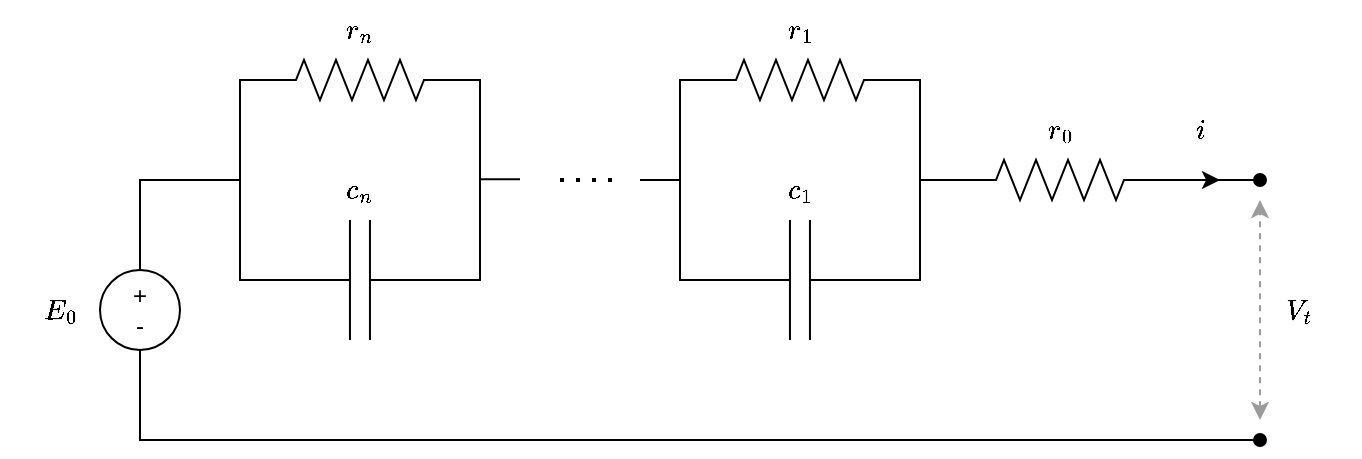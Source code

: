 <mxfile version="26.0.16">
  <diagram name="Page-1" id="DlUGKKBEpujL7akSqH-c">
    <mxGraphModel dx="1398" dy="767" grid="1" gridSize="10" guides="1" tooltips="1" connect="1" arrows="1" fold="1" page="1" pageScale="1" pageWidth="850" pageHeight="1100" math="1" shadow="0">
      <root>
        <mxCell id="0" />
        <mxCell id="1" parent="0" />
        <mxCell id="ILipK6pUstItX-LzdFIn-20" style="edgeStyle=orthogonalEdgeStyle;rounded=0;orthogonalLoop=1;jettySize=auto;html=1;exitX=0;exitY=0.5;exitDx=0;exitDy=0;exitPerimeter=0;endArrow=none;startFill=0;" parent="1" source="ILipK6pUstItX-LzdFIn-1" edge="1">
          <mxGeometry relative="1" as="geometry">
            <mxPoint x="510" y="110.14" as="targetPoint" />
          </mxGeometry>
        </mxCell>
        <mxCell id="MSCoQmtM2xvOpEuUudS3-13" style="edgeStyle=orthogonalEdgeStyle;rounded=0;orthogonalLoop=1;jettySize=auto;html=1;exitX=1;exitY=0.5;exitDx=0;exitDy=0;exitPerimeter=0;" edge="1" parent="1" source="ILipK6pUstItX-LzdFIn-1">
          <mxGeometry relative="1" as="geometry">
            <mxPoint x="660.0" y="109.778" as="targetPoint" />
          </mxGeometry>
        </mxCell>
        <mxCell id="ILipK6pUstItX-LzdFIn-1" value="" style="pointerEvents=1;verticalLabelPosition=bottom;shadow=0;dashed=0;align=center;html=1;verticalAlign=top;shape=mxgraph.electrical.resistors.resistor_2;" parent="1" vertex="1">
          <mxGeometry x="530" y="100" width="100" height="20" as="geometry" />
        </mxCell>
        <mxCell id="ILipK6pUstItX-LzdFIn-12" style="edgeStyle=orthogonalEdgeStyle;rounded=0;orthogonalLoop=1;jettySize=auto;html=1;endArrow=none;startFill=0;" parent="1" edge="1">
          <mxGeometry relative="1" as="geometry">
            <mxPoint x="270" y="160.0" as="targetPoint" />
            <mxPoint x="270" y="60" as="sourcePoint" />
            <Array as="points">
              <mxPoint x="290" y="60" />
              <mxPoint x="290" y="160" />
            </Array>
          </mxGeometry>
        </mxCell>
        <mxCell id="ILipK6pUstItX-LzdFIn-2" value="" style="pointerEvents=1;verticalLabelPosition=bottom;shadow=0;dashed=0;align=center;html=1;verticalAlign=top;shape=mxgraph.electrical.resistors.resistor_2;fontStyle=2;direction=west;" parent="1" vertex="1">
          <mxGeometry x="179.98" y="50" width="100" height="20" as="geometry" />
        </mxCell>
        <mxCell id="ILipK6pUstItX-LzdFIn-3" value="" style="pointerEvents=1;verticalLabelPosition=bottom;shadow=0;dashed=0;align=center;html=1;verticalAlign=top;shape=mxgraph.electrical.capacitors.capacitor_1;" parent="1" vertex="1">
          <mxGeometry x="179.98" y="130" width="100" height="60" as="geometry" />
        </mxCell>
        <mxCell id="ILipK6pUstItX-LzdFIn-7" style="edgeStyle=orthogonalEdgeStyle;rounded=0;orthogonalLoop=1;jettySize=auto;html=1;exitX=0;exitY=0.5;exitDx=0;exitDy=0;exitPerimeter=0;entryX=1;entryY=0.5;entryDx=0;entryDy=0;entryPerimeter=0;endArrow=none;startFill=0;" parent="1" source="ILipK6pUstItX-LzdFIn-3" target="ILipK6pUstItX-LzdFIn-2" edge="1">
          <mxGeometry relative="1" as="geometry">
            <Array as="points">
              <mxPoint x="170" y="160" />
              <mxPoint x="170" y="60" />
            </Array>
          </mxGeometry>
        </mxCell>
        <mxCell id="ILipK6pUstItX-LzdFIn-11" value="" style="endArrow=none;dashed=1;html=1;dashPattern=1 3;strokeWidth=2;rounded=0;" parent="1" edge="1">
          <mxGeometry width="50" height="50" relative="1" as="geometry">
            <mxPoint x="330" y="110" as="sourcePoint" />
            <mxPoint x="360" y="110" as="targetPoint" />
          </mxGeometry>
        </mxCell>
        <mxCell id="ILipK6pUstItX-LzdFIn-13" value="" style="endArrow=none;html=1;rounded=0;" parent="1" edge="1">
          <mxGeometry width="50" height="50" relative="1" as="geometry">
            <mxPoint x="290" y="109.65" as="sourcePoint" />
            <mxPoint x="310" y="109.65" as="targetPoint" />
          </mxGeometry>
        </mxCell>
        <mxCell id="ILipK6pUstItX-LzdFIn-14" style="edgeStyle=orthogonalEdgeStyle;rounded=0;orthogonalLoop=1;jettySize=auto;html=1;endArrow=none;startFill=0;" parent="1" edge="1">
          <mxGeometry relative="1" as="geometry">
            <mxPoint x="490" y="160.0" as="targetPoint" />
            <mxPoint x="490" y="60" as="sourcePoint" />
            <Array as="points">
              <mxPoint x="510" y="60" />
              <mxPoint x="510" y="160" />
            </Array>
          </mxGeometry>
        </mxCell>
        <mxCell id="ILipK6pUstItX-LzdFIn-15" value="" style="pointerEvents=1;verticalLabelPosition=bottom;shadow=0;dashed=0;align=center;html=1;verticalAlign=top;shape=mxgraph.electrical.resistors.resistor_2;fontStyle=2;direction=west;" parent="1" vertex="1">
          <mxGeometry x="399.98" y="50" width="100" height="20" as="geometry" />
        </mxCell>
        <mxCell id="ILipK6pUstItX-LzdFIn-16" value="" style="pointerEvents=1;verticalLabelPosition=bottom;shadow=0;dashed=0;align=center;html=1;verticalAlign=top;shape=mxgraph.electrical.capacitors.capacitor_1;" parent="1" vertex="1">
          <mxGeometry x="399.98" y="130" width="100" height="60" as="geometry" />
        </mxCell>
        <mxCell id="ILipK6pUstItX-LzdFIn-17" style="edgeStyle=orthogonalEdgeStyle;rounded=0;orthogonalLoop=1;jettySize=auto;html=1;exitX=0;exitY=0.5;exitDx=0;exitDy=0;exitPerimeter=0;entryX=1;entryY=0.5;entryDx=0;entryDy=0;entryPerimeter=0;endArrow=none;startFill=0;" parent="1" source="ILipK6pUstItX-LzdFIn-16" target="ILipK6pUstItX-LzdFIn-15" edge="1">
          <mxGeometry relative="1" as="geometry">
            <Array as="points">
              <mxPoint x="390" y="160" />
              <mxPoint x="390" y="60" />
            </Array>
          </mxGeometry>
        </mxCell>
        <mxCell id="ILipK6pUstItX-LzdFIn-19" value="" style="endArrow=none;html=1;rounded=0;" parent="1" edge="1">
          <mxGeometry width="50" height="50" relative="1" as="geometry">
            <mxPoint x="370" y="110" as="sourcePoint" />
            <mxPoint x="390" y="110" as="targetPoint" />
          </mxGeometry>
        </mxCell>
        <mxCell id="MSCoQmtM2xvOpEuUudS3-4" value="$$r_n$$" style="text;html=1;align=center;verticalAlign=middle;whiteSpace=wrap;rounded=0;" vertex="1" parent="1">
          <mxGeometry x="199.98" y="20" width="60" height="30" as="geometry" />
        </mxCell>
        <mxCell id="MSCoQmtM2xvOpEuUudS3-5" value="$$c_n$$" style="text;html=1;align=center;verticalAlign=middle;whiteSpace=wrap;rounded=0;" vertex="1" parent="1">
          <mxGeometry x="199.98" y="100" width="60" height="30" as="geometry" />
        </mxCell>
        <mxCell id="MSCoQmtM2xvOpEuUudS3-6" value="$$r_1$$" style="text;html=1;align=center;verticalAlign=middle;whiteSpace=wrap;rounded=0;" vertex="1" parent="1">
          <mxGeometry x="419.98" y="20" width="60" height="30" as="geometry" />
        </mxCell>
        <mxCell id="MSCoQmtM2xvOpEuUudS3-7" value="$$c_1$$" style="text;html=1;align=center;verticalAlign=middle;whiteSpace=wrap;rounded=0;" vertex="1" parent="1">
          <mxGeometry x="419.98" y="100" width="60" height="30" as="geometry" />
        </mxCell>
        <mxCell id="MSCoQmtM2xvOpEuUudS3-8" value="$$r_0$$" style="text;html=1;align=center;verticalAlign=middle;whiteSpace=wrap;rounded=0;" vertex="1" parent="1">
          <mxGeometry x="550" y="70" width="60" height="30" as="geometry" />
        </mxCell>
        <mxCell id="MSCoQmtM2xvOpEuUudS3-9" style="rounded=0;orthogonalLoop=1;jettySize=auto;html=1;endArrow=none;startFill=1;entryX=1;entryY=0.5;entryDx=0;entryDy=0;entryPerimeter=0;startArrow=oval;" edge="1" parent="1" target="ILipK6pUstItX-LzdFIn-1">
          <mxGeometry relative="1" as="geometry">
            <mxPoint x="520" y="120.14" as="targetPoint" />
            <mxPoint x="680" y="110" as="sourcePoint" />
          </mxGeometry>
        </mxCell>
        <mxCell id="MSCoQmtM2xvOpEuUudS3-10" value="" style="endArrow=oval;html=1;rounded=0;endFill=1;exitX=0.5;exitY=1;exitDx=0;exitDy=0;" edge="1" parent="1" source="MSCoQmtM2xvOpEuUudS3-16">
          <mxGeometry width="50" height="50" relative="1" as="geometry">
            <mxPoint x="120" y="200" as="sourcePoint" />
            <mxPoint x="680" y="240" as="targetPoint" />
            <Array as="points">
              <mxPoint x="120" y="210" />
              <mxPoint x="120" y="240" />
              <mxPoint x="150" y="240" />
            </Array>
          </mxGeometry>
        </mxCell>
        <mxCell id="MSCoQmtM2xvOpEuUudS3-11" value="" style="endArrow=classic;startArrow=classic;html=1;rounded=0;dashed=1;strokeColor=#9C9C9C;" edge="1" parent="1">
          <mxGeometry width="50" height="50" relative="1" as="geometry">
            <mxPoint x="680" y="230" as="sourcePoint" />
            <mxPoint x="680" y="120" as="targetPoint" />
          </mxGeometry>
        </mxCell>
        <mxCell id="MSCoQmtM2xvOpEuUudS3-12" value="$$V_t$$" style="text;html=1;align=center;verticalAlign=middle;whiteSpace=wrap;rounded=0;" vertex="1" parent="1">
          <mxGeometry x="670" y="160" width="60" height="30" as="geometry" />
        </mxCell>
        <mxCell id="MSCoQmtM2xvOpEuUudS3-14" value="$$i$$" style="text;html=1;align=center;verticalAlign=middle;whiteSpace=wrap;rounded=0;" vertex="1" parent="1">
          <mxGeometry x="620" y="70" width="60" height="30" as="geometry" />
        </mxCell>
        <mxCell id="MSCoQmtM2xvOpEuUudS3-17" style="edgeStyle=orthogonalEdgeStyle;rounded=0;orthogonalLoop=1;jettySize=auto;html=1;exitX=0.5;exitY=0;exitDx=0;exitDy=0;endArrow=none;startFill=0;" edge="1" parent="1" source="MSCoQmtM2xvOpEuUudS3-16">
          <mxGeometry relative="1" as="geometry">
            <mxPoint x="170" y="110" as="targetPoint" />
            <Array as="points">
              <mxPoint x="120" y="110" />
              <mxPoint x="170" y="110" />
            </Array>
          </mxGeometry>
        </mxCell>
        <mxCell id="MSCoQmtM2xvOpEuUudS3-16" value="+&lt;div&gt;-&lt;/div&gt;" style="ellipse;whiteSpace=wrap;html=1;aspect=fixed;" vertex="1" parent="1">
          <mxGeometry x="100" y="155" width="40" height="40" as="geometry" />
        </mxCell>
        <mxCell id="MSCoQmtM2xvOpEuUudS3-18" value="$$E_0$$" style="text;html=1;align=center;verticalAlign=middle;whiteSpace=wrap;rounded=0;" vertex="1" parent="1">
          <mxGeometry x="50.0" y="160" width="60" height="30" as="geometry" />
        </mxCell>
      </root>
    </mxGraphModel>
  </diagram>
</mxfile>
